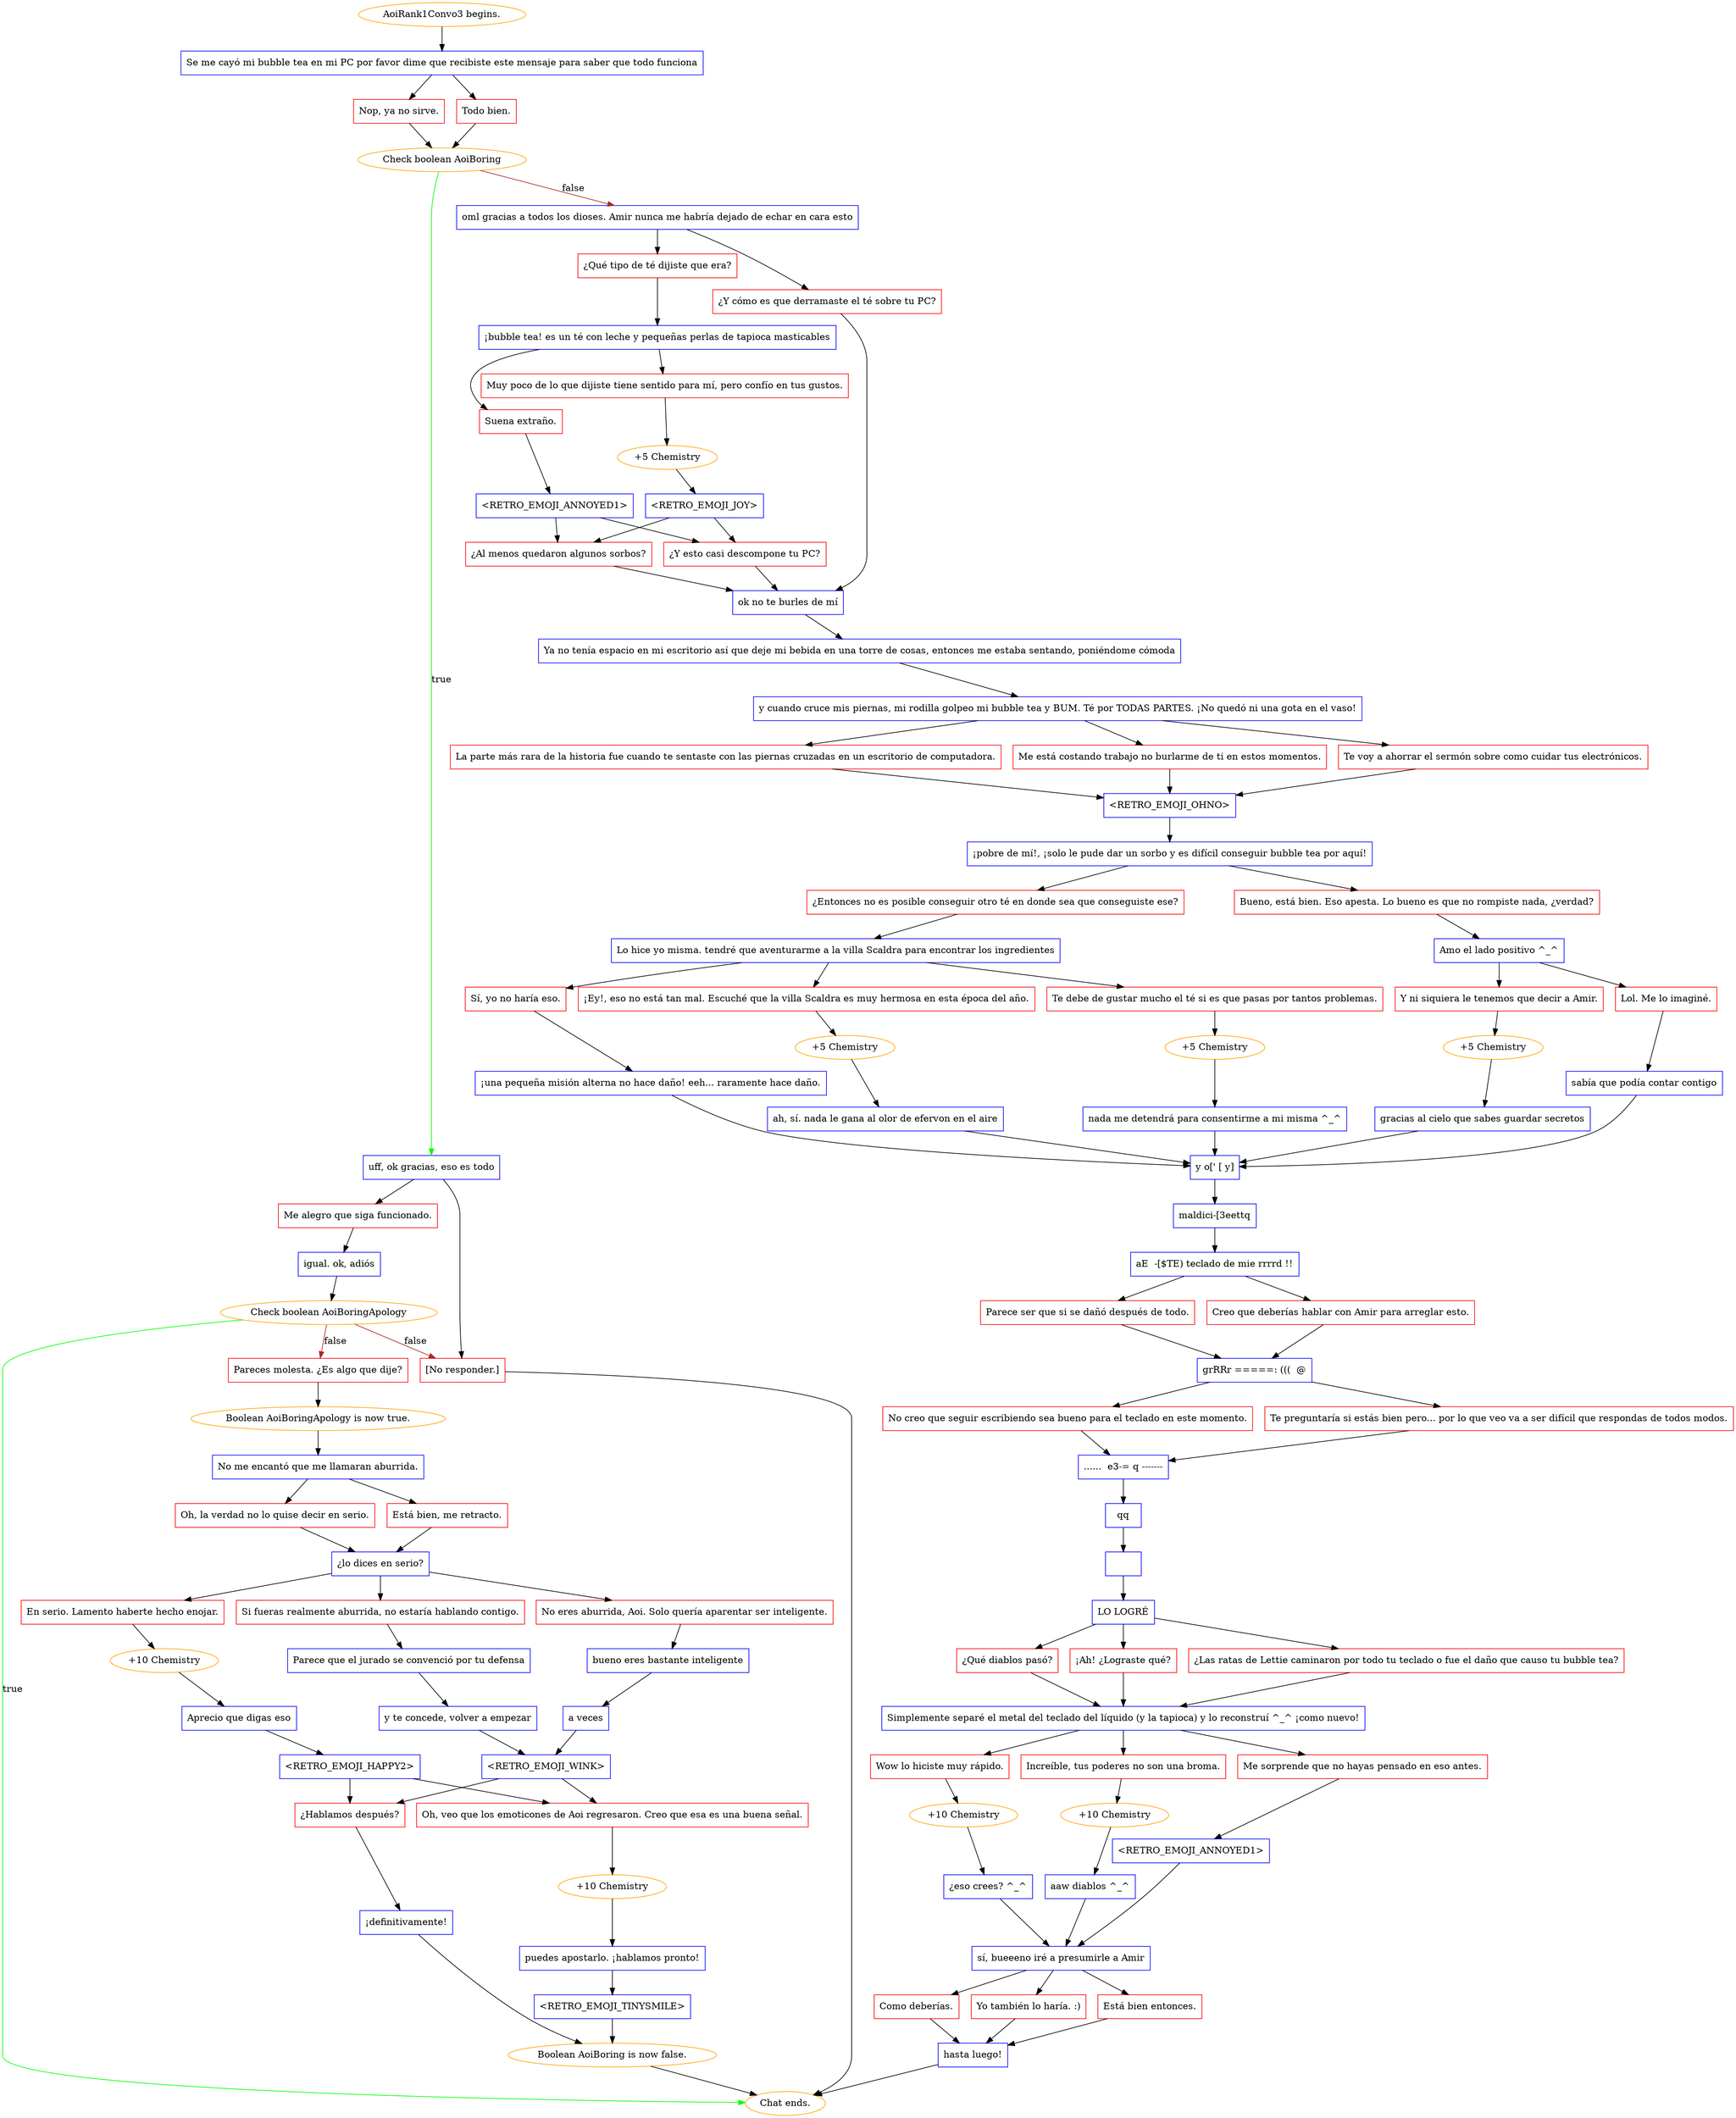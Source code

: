 digraph {
	"AoiRank1Convo3 begins." [color=orange];
		"AoiRank1Convo3 begins." -> j1534837935;
	j1534837935 [label="Se me cayó mi bubble tea en mi PC por favor dime que recibiste este mensaje para saber que todo funciona",shape=box,color=blue];
		j1534837935 -> j3301717798;
		j1534837935 -> j1307630093;
	j3301717798 [label="Nop, ya no sirve.",shape=box,color=red];
		j3301717798 -> j466818087;
	j1307630093 [label="Todo bien.",shape=box,color=red];
		j1307630093 -> j466818087;
	j466818087 [label="Check boolean AoiBoring",color=orange];
		j466818087 -> j364199791 [label=true,color=green];
		j466818087 -> j3905983300 [label=false,color=brown];
	j364199791 [label="uff, ok gracias, eso es todo",shape=box,color=blue];
		j364199791 -> j345765422;
		j364199791 -> j216489096;
	j3905983300 [label="oml gracias a todos los dioses. Amir nunca me habría dejado de echar en cara esto",shape=box,color=blue];
		j3905983300 -> j3288208209;
		j3905983300 -> j877575873;
	j345765422 [label="Me alegro que siga funcionado.",shape=box,color=red];
		j345765422 -> j1316747015;
	j216489096 [label="[No responder.]",shape=box,color=red];
		j216489096 -> "Chat ends.";
	j3288208209 [label="¿Qué tipo de té dijiste que era?",shape=box,color=red];
		j3288208209 -> j3811667706;
	j877575873 [label="¿Y cómo es que derramaste el té sobre tu PC?",shape=box,color=red];
		j877575873 -> j2786689516;
	j1316747015 [label="igual. ok, adiós",shape=box,color=blue];
		j1316747015 -> j507259823;
	"Chat ends." [color=orange];
	j3811667706 [label="¡bubble tea! es un té con leche y pequeñas perlas de tapioca masticables",shape=box,color=blue];
		j3811667706 -> j661169274;
		j3811667706 -> j3460203006;
	j2786689516 [label="ok no te burles de mí",shape=box,color=blue];
		j2786689516 -> j1084573637;
	j507259823 [label="Check boolean AoiBoringApology",color=orange];
		j507259823 -> "Chat ends." [label=true,color=green];
		j507259823 -> j1718841783 [label=false,color=brown];
		j507259823 -> j216489096 [label=false,color=brown];
	j661169274 [label="Muy poco de lo que dijiste tiene sentido para mí, pero confío en tus gustos.",shape=box,color=red];
		j661169274 -> j4263710504;
	j3460203006 [label="Suena extraño.",shape=box,color=red];
		j3460203006 -> j1262956394;
	j1084573637 [label="Ya no tenía espacio en mi escritorio así que deje mi bebida en una torre de cosas, entonces me estaba sentando, poniéndome cómoda",shape=box,color=blue];
		j1084573637 -> j1134180283;
	j1718841783 [label="Pareces molesta. ¿Es algo que dije?",shape=box,color=red];
		j1718841783 -> j1105047105;
	j4263710504 [label="+5 Chemistry",color=orange];
		j4263710504 -> j697122288;
	j1262956394 [label="<RETRO_EMOJI_ANNOYED1>",shape=box,color=blue];
		j1262956394 -> j222464091;
		j1262956394 -> j988446208;
	j1134180283 [label="y cuando cruce mis piernas, mi rodilla golpeo mi bubble tea y BUM. Té por TODAS PARTES. ¡No quedó ni una gota en el vaso!",shape=box,color=blue];
		j1134180283 -> j794234097;
		j1134180283 -> j2745805821;
		j1134180283 -> j2199429501;
	j1105047105 [label="Boolean AoiBoringApology is now true.",color=orange];
		j1105047105 -> j584800967;
	j697122288 [label="<RETRO_EMOJI_JOY>",shape=box,color=blue];
		j697122288 -> j222464091;
		j697122288 -> j988446208;
	j222464091 [label="¿Al menos quedaron algunos sorbos?",shape=box,color=red];
		j222464091 -> j2786689516;
	j988446208 [label="¿Y esto casi descompone tu PC?",shape=box,color=red];
		j988446208 -> j2786689516;
	j794234097 [label="La parte más rara de la historia fue cuando te sentaste con las piernas cruzadas en un escritorio de computadora.",shape=box,color=red];
		j794234097 -> j2642634169;
	j2745805821 [label="Me está costando trabajo no burlarme de ti en estos momentos.",shape=box,color=red];
		j2745805821 -> j2642634169;
	j2199429501 [label="Te voy a ahorrar el sermón sobre como cuidar tus electrónicos.",shape=box,color=red];
		j2199429501 -> j2642634169;
	j584800967 [label="No me encantó que me llamaran aburrida.",shape=box,color=blue];
		j584800967 -> j3374242143;
		j584800967 -> j133372671;
	j2642634169 [label="<RETRO_EMOJI_OHNO>",shape=box,color=blue];
		j2642634169 -> j1332773828;
	j3374242143 [label="Oh, la verdad no lo quise decir en serio.",shape=box,color=red];
		j3374242143 -> j2706301990;
	j133372671 [label="Está bien, me retracto.",shape=box,color=red];
		j133372671 -> j2706301990;
	j1332773828 [label="¡pobre de mí!, ¡solo le pude dar un sorbo y es difícil conseguir bubble tea por aquí!",shape=box,color=blue];
		j1332773828 -> j954207028;
		j1332773828 -> j3762517169;
	j2706301990 [label="¿lo dices en serio?",shape=box,color=blue];
		j2706301990 -> j2102941164;
		j2706301990 -> j4115830192;
		j2706301990 -> j2474268849;
	j954207028 [label="¿Entonces no es posible conseguir otro té en donde sea que conseguiste ese?",shape=box,color=red];
		j954207028 -> j116683239;
	j3762517169 [label="Bueno, está bien. Eso apesta. Lo bueno es que no rompiste nada, ¿verdad?",shape=box,color=red];
		j3762517169 -> j2670867600;
	j2102941164 [label="En serio. Lamento haberte hecho enojar.",shape=box,color=red];
		j2102941164 -> j3328073350;
	j4115830192 [label="No eres aburrida, Aoi. Solo quería aparentar ser inteligente.",shape=box,color=red];
		j4115830192 -> j360593309;
	j2474268849 [label="Si fueras realmente aburrida, no estaría hablando contigo.",shape=box,color=red];
		j2474268849 -> j1817424998;
	j116683239 [label="Lo hice yo misma. tendré que aventurarme a la villa Scaldra para encontrar los ingredientes",shape=box,color=blue];
		j116683239 -> j3381083959;
		j116683239 -> j3036126747;
		j116683239 -> j249792137;
	j2670867600 [label="Amo el lado positivo ^_^",shape=box,color=blue];
		j2670867600 -> j2263847227;
		j2670867600 -> j2956419519;
	j3328073350 [label="+10 Chemistry",color=orange];
		j3328073350 -> j3966180965;
	j360593309 [label="bueno eres bastante inteligente",shape=box,color=blue];
		j360593309 -> j2839471858;
	j1817424998 [label="Parece que el jurado se convenció por tu defensa",shape=box,color=blue];
		j1817424998 -> j2459004576;
	j3381083959 [label="Sí, yo no haría eso.",shape=box,color=red];
		j3381083959 -> j827672572;
	j3036126747 [label="¡Ey!, eso no está tan mal. Escuché que la villa Scaldra es muy hermosa en esta época del año.",shape=box,color=red];
		j3036126747 -> j3191311316;
	j249792137 [label="Te debe de gustar mucho el té si es que pasas por tantos problemas.",shape=box,color=red];
		j249792137 -> j1615813597;
	j2263847227 [label="Y ni siquiera le tenemos que decir a Amir.",shape=box,color=red];
		j2263847227 -> j734990786;
	j2956419519 [label="Lol. Me lo imaginé.",shape=box,color=red];
		j2956419519 -> j1400178688;
	j3966180965 [label="Aprecio que digas eso",shape=box,color=blue];
		j3966180965 -> j1744079936;
	j2839471858 [label="a veces",shape=box,color=blue];
		j2839471858 -> j3799560398;
	j2459004576 [label="y te concede, volver a empezar",shape=box,color=blue];
		j2459004576 -> j3799560398;
	j827672572 [label="¡una pequeña misión alterna no hace daño! eeh... raramente hace daño.",shape=box,color=blue];
		j827672572 -> j3941660717;
	j3191311316 [label="+5 Chemistry",color=orange];
		j3191311316 -> j3163733355;
	j1615813597 [label="+5 Chemistry",color=orange];
		j1615813597 -> j3784180839;
	j734990786 [label="+5 Chemistry",color=orange];
		j734990786 -> j2363242814;
	j1400178688 [label="sabía que podía contar contigo",shape=box,color=blue];
		j1400178688 -> j3941660717;
	j1744079936 [label="<RETRO_EMOJI_HAPPY2>",shape=box,color=blue];
		j1744079936 -> j133836590;
		j1744079936 -> j3113554048;
	j3799560398 [label="<RETRO_EMOJI_WINK>",shape=box,color=blue];
		j3799560398 -> j133836590;
		j3799560398 -> j3113554048;
	j3941660717 [label="y o[' [ y]",shape=box,color=blue];
		j3941660717 -> j2012994029;
	j3163733355 [label="ah, sí. nada le gana al olor de efervon en el aire",shape=box,color=blue];
		j3163733355 -> j3941660717;
	j3784180839 [label="nada me detendrá para consentirme a mi misma ^_^",shape=box,color=blue];
		j3784180839 -> j3941660717;
	j2363242814 [label="gracias al cielo que sabes guardar secretos",shape=box,color=blue];
		j2363242814 -> j3941660717;
	j133836590 [label="¿Hablamos después?",shape=box,color=red];
		j133836590 -> j4269963070;
	j3113554048 [label="Oh, veo que los emoticones de Aoi regresaron. Creo que esa es una buena señal.",shape=box,color=red];
		j3113554048 -> j3516462567;
	j2012994029 [label="maldici-[3eettq",shape=box,color=blue];
		j2012994029 -> j3411915780;
	j4269963070 [label="¡definitivamente!",shape=box,color=blue];
		j4269963070 -> j2581611291;
	j3516462567 [label="+10 Chemistry",color=orange];
		j3516462567 -> j1354863405;
	j3411915780 [label="aE  -[$TE) teclado de mie rrrrd !!",shape=box,color=blue];
		j3411915780 -> j2146714438;
		j3411915780 -> j1425877762;
	j2581611291 [label="Boolean AoiBoring is now false.",color=orange];
		j2581611291 -> "Chat ends.";
	j1354863405 [label="puedes apostarlo. ¡hablamos pronto!",shape=box,color=blue];
		j1354863405 -> j153386734;
	j2146714438 [label="Parece ser que si se dañó después de todo.",shape=box,color=red];
		j2146714438 -> j361742319;
	j1425877762 [label="Creo que deberías hablar con Amir para arreglar esto.",shape=box,color=red];
		j1425877762 -> j361742319;
	j153386734 [label="<RETRO_EMOJI_TINYSMILE>",shape=box,color=blue];
		j153386734 -> j2581611291;
	j361742319 [label="grRRr =====: (((  @",shape=box,color=blue];
		j361742319 -> j602988827;
		j361742319 -> j4201429731;
	j602988827 [label="No creo que seguir escribiendo sea bueno para el teclado en este momento.",shape=box,color=red];
		j602988827 -> j897622966;
	j4201429731 [label="Te preguntaría si estás bien pero... por lo que veo va a ser difícil que respondas de todos modos.",shape=box,color=red];
		j4201429731 -> j897622966;
	j897622966 [label="......  e3-= q -------",shape=box,color=blue];
		j897622966 -> j386962253;
	j386962253 [label="qq",shape=box,color=blue];
		j386962253 -> j414362620;
	j414362620 [label=" ",shape=box,color=blue];
		j414362620 -> j910866524;
	j910866524 [label="LO LOGRÉ",shape=box,color=blue];
		j910866524 -> j3831670149;
		j910866524 -> j4070595868;
		j910866524 -> j3081201189;
	j3831670149 [label="¿Qué diablos pasó?",shape=box,color=red];
		j3831670149 -> j1569335297;
	j4070595868 [label="¡Ah! ¿Lograste qué?",shape=box,color=red];
		j4070595868 -> j1569335297;
	j3081201189 [label="¿Las ratas de Lettie caminaron por todo tu teclado o fue el daño que causo tu bubble tea?",shape=box,color=red];
		j3081201189 -> j1569335297;
	j1569335297 [label="Simplemente separé el metal del teclado del líquido (y la tapioca) y lo reconstruí ^_^ ¡como nuevo!",shape=box,color=blue];
		j1569335297 -> j801623519;
		j1569335297 -> j273560642;
		j1569335297 -> j2302166089;
	j801623519 [label="Wow lo hiciste muy rápido.",shape=box,color=red];
		j801623519 -> j1495438458;
	j273560642 [label="Increíble, tus poderes no son una broma.",shape=box,color=red];
		j273560642 -> j2836890976;
	j2302166089 [label="Me sorprende que no hayas pensado en eso antes.",shape=box,color=red];
		j2302166089 -> j4117245774;
	j1495438458 [label="+10 Chemistry",color=orange];
		j1495438458 -> j1626580750;
	j2836890976 [label="+10 Chemistry",color=orange];
		j2836890976 -> j3065142478;
	j4117245774 [label="<RETRO_EMOJI_ANNOYED1>",shape=box,color=blue];
		j4117245774 -> j1308299547;
	j1626580750 [label="¿eso crees? ^_^",shape=box,color=blue];
		j1626580750 -> j1308299547;
	j3065142478 [label="aaw diablos ^_^",shape=box,color=blue];
		j3065142478 -> j1308299547;
	j1308299547 [label="sí, bueeeno iré a presumirle a Amir",shape=box,color=blue];
		j1308299547 -> j3912944297;
		j1308299547 -> j193004937;
		j1308299547 -> j357740493;
	j3912944297 [label="Como deberías.",shape=box,color=red];
		j3912944297 -> j2165484433;
	j193004937 [label="Yo también lo haría. :)",shape=box,color=red];
		j193004937 -> j2165484433;
	j357740493 [label="Está bien entonces.",shape=box,color=red];
		j357740493 -> j2165484433;
	j2165484433 [label="hasta luego!",shape=box,color=blue];
		j2165484433 -> "Chat ends.";
}